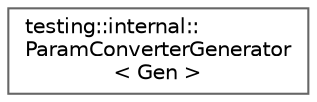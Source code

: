 digraph "Graphical Class Hierarchy"
{
 // LATEX_PDF_SIZE
  bgcolor="transparent";
  edge [fontname=Helvetica,fontsize=10,labelfontname=Helvetica,labelfontsize=10];
  node [fontname=Helvetica,fontsize=10,shape=box,height=0.2,width=0.4];
  rankdir="LR";
  Node0 [id="Node000000",label="testing::internal::\lParamConverterGenerator\l\< Gen \>",height=0.2,width=0.4,color="grey40", fillcolor="white", style="filled",URL="$classtesting_1_1internal_1_1ParamConverterGenerator.html",tooltip=" "];
}
